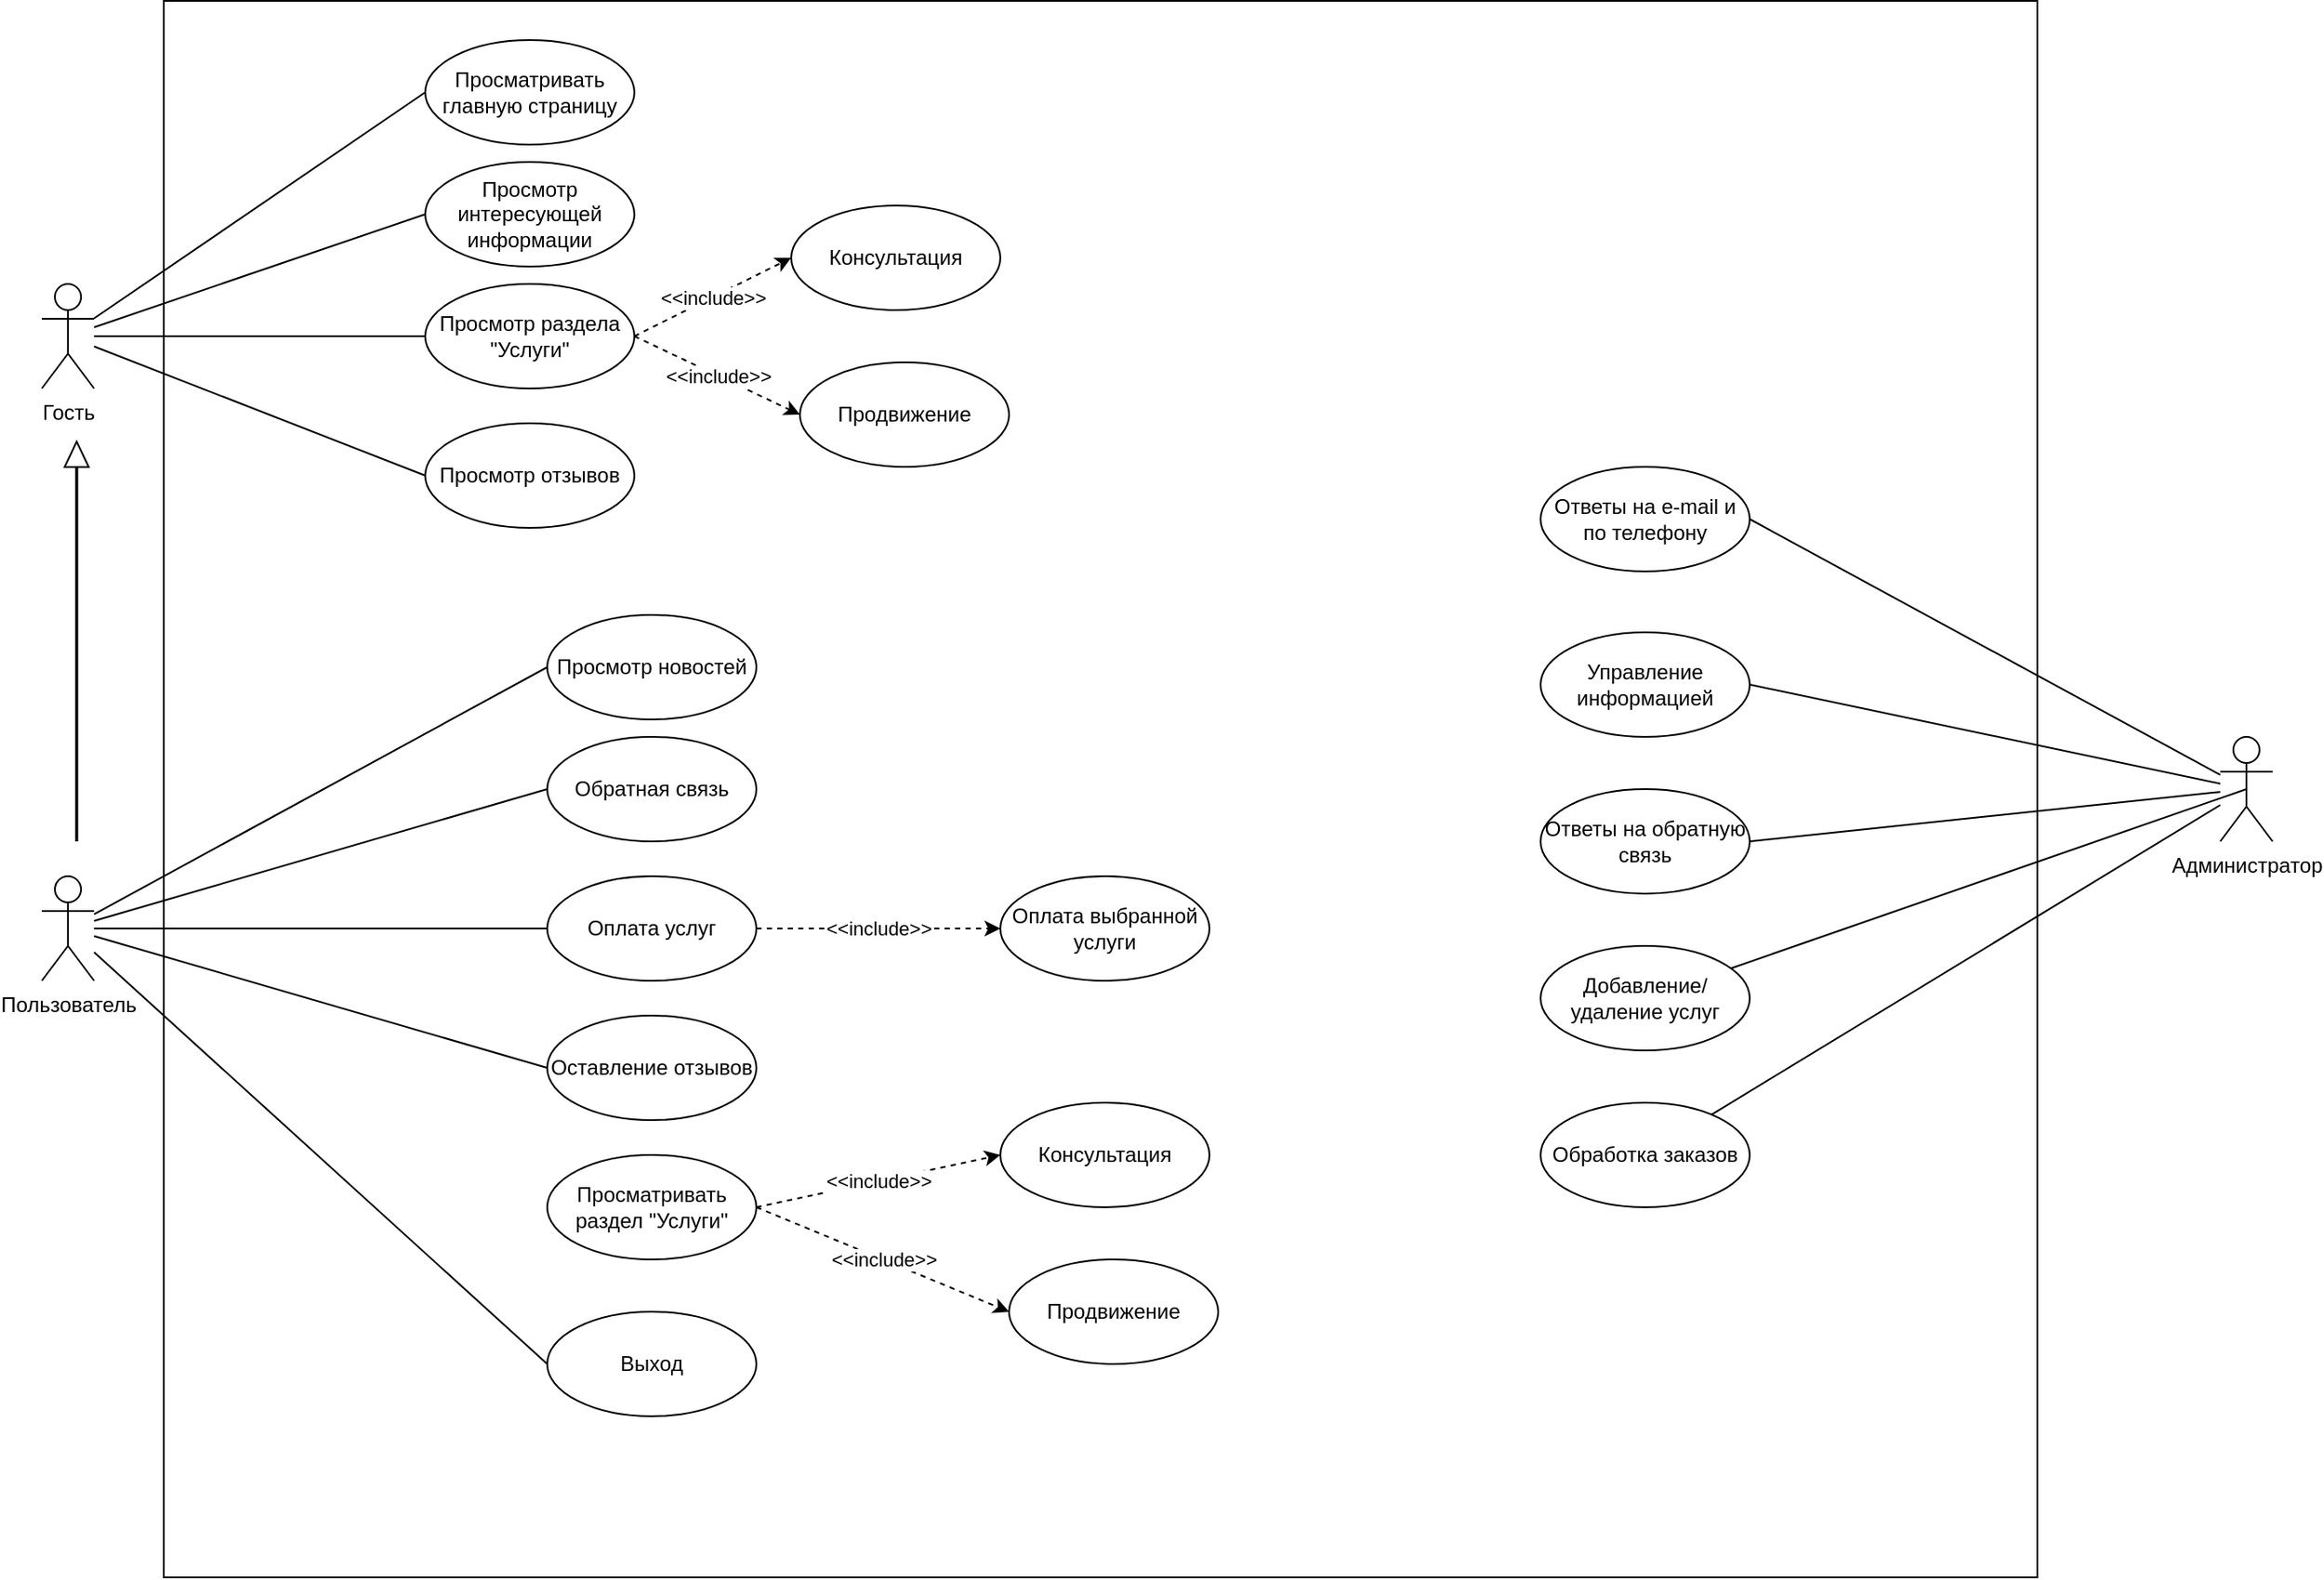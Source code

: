 <mxfile version="24.6.4" type="device">
  <diagram name="Page-1" id="e7e014a7-5840-1c2e-5031-d8a46d1fe8dd">
    <mxGraphModel dx="3538" dy="2188" grid="1" gridSize="10" guides="1" tooltips="1" connect="1" arrows="1" fold="1" page="1" pageScale="1" pageWidth="1169" pageHeight="826" background="none" math="0" shadow="0">
      <root>
        <mxCell id="0" />
        <mxCell id="1" parent="0" />
        <mxCell id="GtizdkpQAmoZEZXF1GZS-41" value="" style="rounded=0;whiteSpace=wrap;html=1;" vertex="1" parent="1">
          <mxGeometry x="-20" y="-362.5" width="1075" height="905" as="geometry" />
        </mxCell>
        <mxCell id="GtizdkpQAmoZEZXF1GZS-43" value="Пользователь" style="shape=umlActor;verticalLabelPosition=bottom;verticalAlign=top;html=1;outlineConnect=0;" vertex="1" parent="1">
          <mxGeometry x="-90" y="140" width="30" height="60" as="geometry" />
        </mxCell>
        <mxCell id="GtizdkpQAmoZEZXF1GZS-44" value="Просмотр новостей" style="ellipse;whiteSpace=wrap;html=1;" vertex="1" parent="1">
          <mxGeometry x="200" y="-10" width="120" height="60" as="geometry" />
        </mxCell>
        <mxCell id="GtizdkpQAmoZEZXF1GZS-45" value="Обратная связь" style="ellipse;whiteSpace=wrap;html=1;" vertex="1" parent="1">
          <mxGeometry x="200" y="60" width="120" height="60" as="geometry" />
        </mxCell>
        <mxCell id="GtizdkpQAmoZEZXF1GZS-46" value="Оплата услуг" style="ellipse;whiteSpace=wrap;html=1;" vertex="1" parent="1">
          <mxGeometry x="200" y="140" width="120" height="60" as="geometry" />
        </mxCell>
        <mxCell id="GtizdkpQAmoZEZXF1GZS-47" value="Оставление отзывов" style="ellipse;whiteSpace=wrap;html=1;" vertex="1" parent="1">
          <mxGeometry x="200" y="220" width="120" height="60" as="geometry" />
        </mxCell>
        <mxCell id="GtizdkpQAmoZEZXF1GZS-48" value="Выход" style="ellipse;whiteSpace=wrap;html=1;" vertex="1" parent="1">
          <mxGeometry x="200" y="390" width="120" height="60" as="geometry" />
        </mxCell>
        <mxCell id="GtizdkpQAmoZEZXF1GZS-49" value="" style="endArrow=classic;html=1;rounded=0;dashed=1;exitX=1;exitY=0.5;exitDx=0;exitDy=0;entryX=0;entryY=0.5;entryDx=0;entryDy=0;" edge="1" parent="1" source="GtizdkpQAmoZEZXF1GZS-46" target="GtizdkpQAmoZEZXF1GZS-51">
          <mxGeometry relative="1" as="geometry">
            <mxPoint x="320" y="85" as="sourcePoint" />
            <mxPoint x="368" y="47" as="targetPoint" />
          </mxGeometry>
        </mxCell>
        <mxCell id="GtizdkpQAmoZEZXF1GZS-50" value="&amp;lt;&amp;lt;include&amp;gt;&amp;gt;" style="edgeLabel;resizable=0;html=1;;align=center;verticalAlign=middle;" connectable="0" vertex="1" parent="GtizdkpQAmoZEZXF1GZS-49">
          <mxGeometry relative="1" as="geometry" />
        </mxCell>
        <mxCell id="GtizdkpQAmoZEZXF1GZS-51" value="Оплата выбранной услуги" style="ellipse;whiteSpace=wrap;html=1;" vertex="1" parent="1">
          <mxGeometry x="460" y="140" width="120" height="60" as="geometry" />
        </mxCell>
        <mxCell id="GtizdkpQAmoZEZXF1GZS-53" value="" style="endArrow=none;html=1;rounded=0;entryX=0;entryY=0.5;entryDx=0;entryDy=0;" edge="1" parent="1" source="GtizdkpQAmoZEZXF1GZS-43" target="GtizdkpQAmoZEZXF1GZS-45">
          <mxGeometry width="50" height="50" relative="1" as="geometry">
            <mxPoint x="130" y="250" as="sourcePoint" />
            <mxPoint x="180" y="200" as="targetPoint" />
          </mxGeometry>
        </mxCell>
        <mxCell id="GtizdkpQAmoZEZXF1GZS-54" value="" style="endArrow=none;html=1;rounded=0;entryX=0;entryY=0.5;entryDx=0;entryDy=0;" edge="1" parent="1" source="GtizdkpQAmoZEZXF1GZS-43" target="GtizdkpQAmoZEZXF1GZS-44">
          <mxGeometry width="50" height="50" relative="1" as="geometry">
            <mxPoint x="60" y="170" as="sourcePoint" />
            <mxPoint x="110" y="120" as="targetPoint" />
          </mxGeometry>
        </mxCell>
        <mxCell id="GtizdkpQAmoZEZXF1GZS-55" value="" style="endArrow=none;html=1;rounded=0;entryX=0;entryY=0.5;entryDx=0;entryDy=0;" edge="1" parent="1" source="GtizdkpQAmoZEZXF1GZS-43" target="GtizdkpQAmoZEZXF1GZS-46">
          <mxGeometry width="50" height="50" relative="1" as="geometry">
            <mxPoint x="-40" y="175" as="sourcePoint" />
            <mxPoint x="210" y="100" as="targetPoint" />
          </mxGeometry>
        </mxCell>
        <mxCell id="GtizdkpQAmoZEZXF1GZS-56" value="" style="endArrow=none;html=1;rounded=0;entryX=0;entryY=0.5;entryDx=0;entryDy=0;" edge="1" parent="1" source="GtizdkpQAmoZEZXF1GZS-43" target="GtizdkpQAmoZEZXF1GZS-47">
          <mxGeometry width="50" height="50" relative="1" as="geometry">
            <mxPoint x="-30" y="185" as="sourcePoint" />
            <mxPoint x="220" y="110" as="targetPoint" />
          </mxGeometry>
        </mxCell>
        <mxCell id="GtizdkpQAmoZEZXF1GZS-57" value="" style="endArrow=none;html=1;rounded=0;entryX=0;entryY=0.5;entryDx=0;entryDy=0;" edge="1" parent="1" source="GtizdkpQAmoZEZXF1GZS-43" target="GtizdkpQAmoZEZXF1GZS-48">
          <mxGeometry width="50" height="50" relative="1" as="geometry">
            <mxPoint x="-20" y="195" as="sourcePoint" />
            <mxPoint x="230" y="120" as="targetPoint" />
          </mxGeometry>
        </mxCell>
        <mxCell id="GtizdkpQAmoZEZXF1GZS-58" value="Просматривать раздел &quot;Услуги&quot;" style="ellipse;whiteSpace=wrap;html=1;" vertex="1" parent="1">
          <mxGeometry x="200" y="300" width="120" height="60" as="geometry" />
        </mxCell>
        <mxCell id="GtizdkpQAmoZEZXF1GZS-59" value="Консультация" style="ellipse;whiteSpace=wrap;html=1;" vertex="1" parent="1">
          <mxGeometry x="460" y="270" width="120" height="60" as="geometry" />
        </mxCell>
        <mxCell id="GtizdkpQAmoZEZXF1GZS-60" value="Продвижение" style="ellipse;whiteSpace=wrap;html=1;" vertex="1" parent="1">
          <mxGeometry x="465" y="360" width="120" height="60" as="geometry" />
        </mxCell>
        <mxCell id="GtizdkpQAmoZEZXF1GZS-66" value="" style="endArrow=classic;html=1;rounded=0;dashed=1;exitX=1;exitY=0.5;exitDx=0;exitDy=0;entryX=0;entryY=0.5;entryDx=0;entryDy=0;" edge="1" parent="1" source="GtizdkpQAmoZEZXF1GZS-58" target="GtizdkpQAmoZEZXF1GZS-59">
          <mxGeometry relative="1" as="geometry">
            <mxPoint x="330" y="180" as="sourcePoint" />
            <mxPoint x="470" y="180" as="targetPoint" />
          </mxGeometry>
        </mxCell>
        <mxCell id="GtizdkpQAmoZEZXF1GZS-67" value="&amp;lt;&amp;lt;include&amp;gt;&amp;gt;" style="edgeLabel;resizable=0;html=1;;align=center;verticalAlign=middle;" connectable="0" vertex="1" parent="GtizdkpQAmoZEZXF1GZS-66">
          <mxGeometry relative="1" as="geometry" />
        </mxCell>
        <mxCell id="GtizdkpQAmoZEZXF1GZS-68" value="" style="endArrow=classic;html=1;rounded=0;dashed=1;exitX=1;exitY=0.5;exitDx=0;exitDy=0;entryX=0;entryY=0.5;entryDx=0;entryDy=0;" edge="1" parent="1" source="GtizdkpQAmoZEZXF1GZS-58" target="GtizdkpQAmoZEZXF1GZS-60">
          <mxGeometry relative="1" as="geometry">
            <mxPoint x="340" y="190" as="sourcePoint" />
            <mxPoint x="480" y="190" as="targetPoint" />
          </mxGeometry>
        </mxCell>
        <mxCell id="GtizdkpQAmoZEZXF1GZS-69" value="&amp;lt;&amp;lt;include&amp;gt;&amp;gt;" style="edgeLabel;resizable=0;html=1;;align=center;verticalAlign=middle;" connectable="0" vertex="1" parent="GtizdkpQAmoZEZXF1GZS-68">
          <mxGeometry relative="1" as="geometry" />
        </mxCell>
        <mxCell id="GtizdkpQAmoZEZXF1GZS-70" value="Гость" style="shape=umlActor;verticalLabelPosition=bottom;verticalAlign=top;html=1;outlineConnect=0;" vertex="1" parent="1">
          <mxGeometry x="-90" y="-200" width="30" height="60" as="geometry" />
        </mxCell>
        <mxCell id="GtizdkpQAmoZEZXF1GZS-71" value="Просмотр интересующей информации" style="ellipse;whiteSpace=wrap;html=1;" vertex="1" parent="1">
          <mxGeometry x="130" y="-270" width="120" height="60" as="geometry" />
        </mxCell>
        <mxCell id="GtizdkpQAmoZEZXF1GZS-72" value="Просматривать главную страницу" style="ellipse;whiteSpace=wrap;html=1;" vertex="1" parent="1">
          <mxGeometry x="130" y="-340" width="120" height="60" as="geometry" />
        </mxCell>
        <mxCell id="GtizdkpQAmoZEZXF1GZS-73" value="Просмотр раздела &quot;Услуги&quot;" style="ellipse;whiteSpace=wrap;html=1;" vertex="1" parent="1">
          <mxGeometry x="130" y="-200" width="120" height="60" as="geometry" />
        </mxCell>
        <mxCell id="GtizdkpQAmoZEZXF1GZS-74" value="Консультация" style="ellipse;whiteSpace=wrap;html=1;" vertex="1" parent="1">
          <mxGeometry x="340" y="-245" width="120" height="60" as="geometry" />
        </mxCell>
        <mxCell id="GtizdkpQAmoZEZXF1GZS-75" value="Продвижение" style="ellipse;whiteSpace=wrap;html=1;" vertex="1" parent="1">
          <mxGeometry x="345" y="-155" width="120" height="60" as="geometry" />
        </mxCell>
        <mxCell id="GtizdkpQAmoZEZXF1GZS-76" value="" style="endArrow=classic;html=1;rounded=0;dashed=1;exitX=1;exitY=0.5;exitDx=0;exitDy=0;entryX=0;entryY=0.5;entryDx=0;entryDy=0;" edge="1" parent="1" source="GtizdkpQAmoZEZXF1GZS-73" target="GtizdkpQAmoZEZXF1GZS-74">
          <mxGeometry relative="1" as="geometry">
            <mxPoint x="330" y="340" as="sourcePoint" />
            <mxPoint x="470" y="310" as="targetPoint" />
          </mxGeometry>
        </mxCell>
        <mxCell id="GtizdkpQAmoZEZXF1GZS-77" value="&amp;lt;&amp;lt;include&amp;gt;&amp;gt;" style="edgeLabel;resizable=0;html=1;;align=center;verticalAlign=middle;" connectable="0" vertex="1" parent="GtizdkpQAmoZEZXF1GZS-76">
          <mxGeometry relative="1" as="geometry" />
        </mxCell>
        <mxCell id="GtizdkpQAmoZEZXF1GZS-78" value="" style="endArrow=classic;html=1;rounded=0;dashed=1;exitX=1;exitY=0.5;exitDx=0;exitDy=0;entryX=0;entryY=0.5;entryDx=0;entryDy=0;" edge="1" parent="1" source="GtizdkpQAmoZEZXF1GZS-73" target="GtizdkpQAmoZEZXF1GZS-75">
          <mxGeometry relative="1" as="geometry">
            <mxPoint x="340" y="350" as="sourcePoint" />
            <mxPoint x="480" y="320" as="targetPoint" />
          </mxGeometry>
        </mxCell>
        <mxCell id="GtizdkpQAmoZEZXF1GZS-79" value="&amp;lt;&amp;lt;include&amp;gt;&amp;gt;" style="edgeLabel;resizable=0;html=1;;align=center;verticalAlign=middle;" connectable="0" vertex="1" parent="GtizdkpQAmoZEZXF1GZS-78">
          <mxGeometry relative="1" as="geometry" />
        </mxCell>
        <mxCell id="GtizdkpQAmoZEZXF1GZS-80" value="Просмотр отзывов" style="ellipse;whiteSpace=wrap;html=1;" vertex="1" parent="1">
          <mxGeometry x="130" y="-120" width="120" height="60" as="geometry" />
        </mxCell>
        <mxCell id="GtizdkpQAmoZEZXF1GZS-81" value="" style="endArrow=none;html=1;rounded=0;entryX=0;entryY=0.5;entryDx=0;entryDy=0;" edge="1" parent="1" source="GtizdkpQAmoZEZXF1GZS-70" target="GtizdkpQAmoZEZXF1GZS-72">
          <mxGeometry width="50" height="50" relative="1" as="geometry">
            <mxPoint x="-40" y="172" as="sourcePoint" />
            <mxPoint x="210" y="30" as="targetPoint" />
          </mxGeometry>
        </mxCell>
        <mxCell id="GtizdkpQAmoZEZXF1GZS-82" value="" style="endArrow=none;html=1;rounded=0;entryX=0;entryY=0.5;entryDx=0;entryDy=0;" edge="1" parent="1" source="GtizdkpQAmoZEZXF1GZS-70" target="GtizdkpQAmoZEZXF1GZS-71">
          <mxGeometry width="50" height="50" relative="1" as="geometry">
            <mxPoint x="-30" y="182" as="sourcePoint" />
            <mxPoint x="220" y="40" as="targetPoint" />
          </mxGeometry>
        </mxCell>
        <mxCell id="GtizdkpQAmoZEZXF1GZS-83" value="" style="endArrow=none;html=1;rounded=0;entryX=0;entryY=0.5;entryDx=0;entryDy=0;" edge="1" parent="1" source="GtizdkpQAmoZEZXF1GZS-70" target="GtizdkpQAmoZEZXF1GZS-73">
          <mxGeometry width="50" height="50" relative="1" as="geometry">
            <mxPoint x="-20" y="192" as="sourcePoint" />
            <mxPoint x="230" y="50" as="targetPoint" />
          </mxGeometry>
        </mxCell>
        <mxCell id="GtizdkpQAmoZEZXF1GZS-84" value="" style="endArrow=none;html=1;rounded=0;entryX=0;entryY=0.5;entryDx=0;entryDy=0;" edge="1" parent="1" source="GtizdkpQAmoZEZXF1GZS-70" target="GtizdkpQAmoZEZXF1GZS-80">
          <mxGeometry width="50" height="50" relative="1" as="geometry">
            <mxPoint x="-10" y="202" as="sourcePoint" />
            <mxPoint x="240" y="60" as="targetPoint" />
          </mxGeometry>
        </mxCell>
        <mxCell id="GtizdkpQAmoZEZXF1GZS-86" value="" style="shape=flexArrow;endArrow=classic;html=1;rounded=0;width=0.678;endSize=4.554;endWidth=12.184;" edge="1" parent="1">
          <mxGeometry width="50" height="50" relative="1" as="geometry">
            <mxPoint x="-70" y="120" as="sourcePoint" />
            <mxPoint x="-70" y="-110" as="targetPoint" />
          </mxGeometry>
        </mxCell>
        <mxCell id="GtizdkpQAmoZEZXF1GZS-87" value="Администратор" style="shape=umlActor;verticalLabelPosition=bottom;verticalAlign=top;html=1;outlineConnect=0;" vertex="1" parent="1">
          <mxGeometry x="1160" y="60" width="30" height="60" as="geometry" />
        </mxCell>
        <mxCell id="GtizdkpQAmoZEZXF1GZS-90" value="Ответы на обратную связь" style="ellipse;whiteSpace=wrap;html=1;" vertex="1" parent="1">
          <mxGeometry x="770" y="90" width="120" height="60" as="geometry" />
        </mxCell>
        <mxCell id="GtizdkpQAmoZEZXF1GZS-91" value="Управление информацией" style="ellipse;whiteSpace=wrap;html=1;" vertex="1" parent="1">
          <mxGeometry x="770" width="120" height="60" as="geometry" />
        </mxCell>
        <mxCell id="GtizdkpQAmoZEZXF1GZS-92" value="Ответы на e-mail и по телефону" style="ellipse;whiteSpace=wrap;html=1;" vertex="1" parent="1">
          <mxGeometry x="770" y="-95" width="120" height="60" as="geometry" />
        </mxCell>
        <mxCell id="GtizdkpQAmoZEZXF1GZS-93" value="Добавление/удаление услуг" style="ellipse;whiteSpace=wrap;html=1;" vertex="1" parent="1">
          <mxGeometry x="770" y="180" width="120" height="60" as="geometry" />
        </mxCell>
        <mxCell id="GtizdkpQAmoZEZXF1GZS-94" value="Обработка заказов" style="ellipse;whiteSpace=wrap;html=1;" vertex="1" parent="1">
          <mxGeometry x="770" y="270" width="120" height="60" as="geometry" />
        </mxCell>
        <mxCell id="GtizdkpQAmoZEZXF1GZS-95" value="" style="endArrow=none;html=1;rounded=0;exitX=1;exitY=0.5;exitDx=0;exitDy=0;" edge="1" parent="1" source="GtizdkpQAmoZEZXF1GZS-92" target="GtizdkpQAmoZEZXF1GZS-87">
          <mxGeometry width="50" height="50" relative="1" as="geometry">
            <mxPoint x="1010" y="20" as="sourcePoint" />
            <mxPoint x="1060" y="-30" as="targetPoint" />
          </mxGeometry>
        </mxCell>
        <mxCell id="GtizdkpQAmoZEZXF1GZS-96" value="" style="endArrow=none;html=1;rounded=0;exitX=1;exitY=0.5;exitDx=0;exitDy=0;" edge="1" parent="1" source="GtizdkpQAmoZEZXF1GZS-91" target="GtizdkpQAmoZEZXF1GZS-87">
          <mxGeometry width="50" height="50" relative="1" as="geometry">
            <mxPoint x="1020" y="30" as="sourcePoint" />
            <mxPoint x="1070" y="-20" as="targetPoint" />
          </mxGeometry>
        </mxCell>
        <mxCell id="GtizdkpQAmoZEZXF1GZS-97" value="" style="endArrow=none;html=1;rounded=0;exitX=1;exitY=0.5;exitDx=0;exitDy=0;" edge="1" parent="1" source="GtizdkpQAmoZEZXF1GZS-90" target="GtizdkpQAmoZEZXF1GZS-87">
          <mxGeometry width="50" height="50" relative="1" as="geometry">
            <mxPoint x="1030" y="40" as="sourcePoint" />
            <mxPoint x="1080" y="-10" as="targetPoint" />
          </mxGeometry>
        </mxCell>
        <mxCell id="GtizdkpQAmoZEZXF1GZS-98" value="" style="endArrow=none;html=1;rounded=0;entryX=0.5;entryY=0.5;entryDx=0;entryDy=0;entryPerimeter=0;" edge="1" parent="1" source="GtizdkpQAmoZEZXF1GZS-93" target="GtizdkpQAmoZEZXF1GZS-87">
          <mxGeometry width="50" height="50" relative="1" as="geometry">
            <mxPoint x="1040" y="50" as="sourcePoint" />
            <mxPoint x="1090" as="targetPoint" />
          </mxGeometry>
        </mxCell>
        <mxCell id="GtizdkpQAmoZEZXF1GZS-99" value="" style="endArrow=none;html=1;rounded=0;" edge="1" parent="1" source="GtizdkpQAmoZEZXF1GZS-94" target="GtizdkpQAmoZEZXF1GZS-87">
          <mxGeometry width="50" height="50" relative="1" as="geometry">
            <mxPoint x="1050" y="60" as="sourcePoint" />
            <mxPoint x="1100" y="10" as="targetPoint" />
          </mxGeometry>
        </mxCell>
      </root>
    </mxGraphModel>
  </diagram>
</mxfile>
